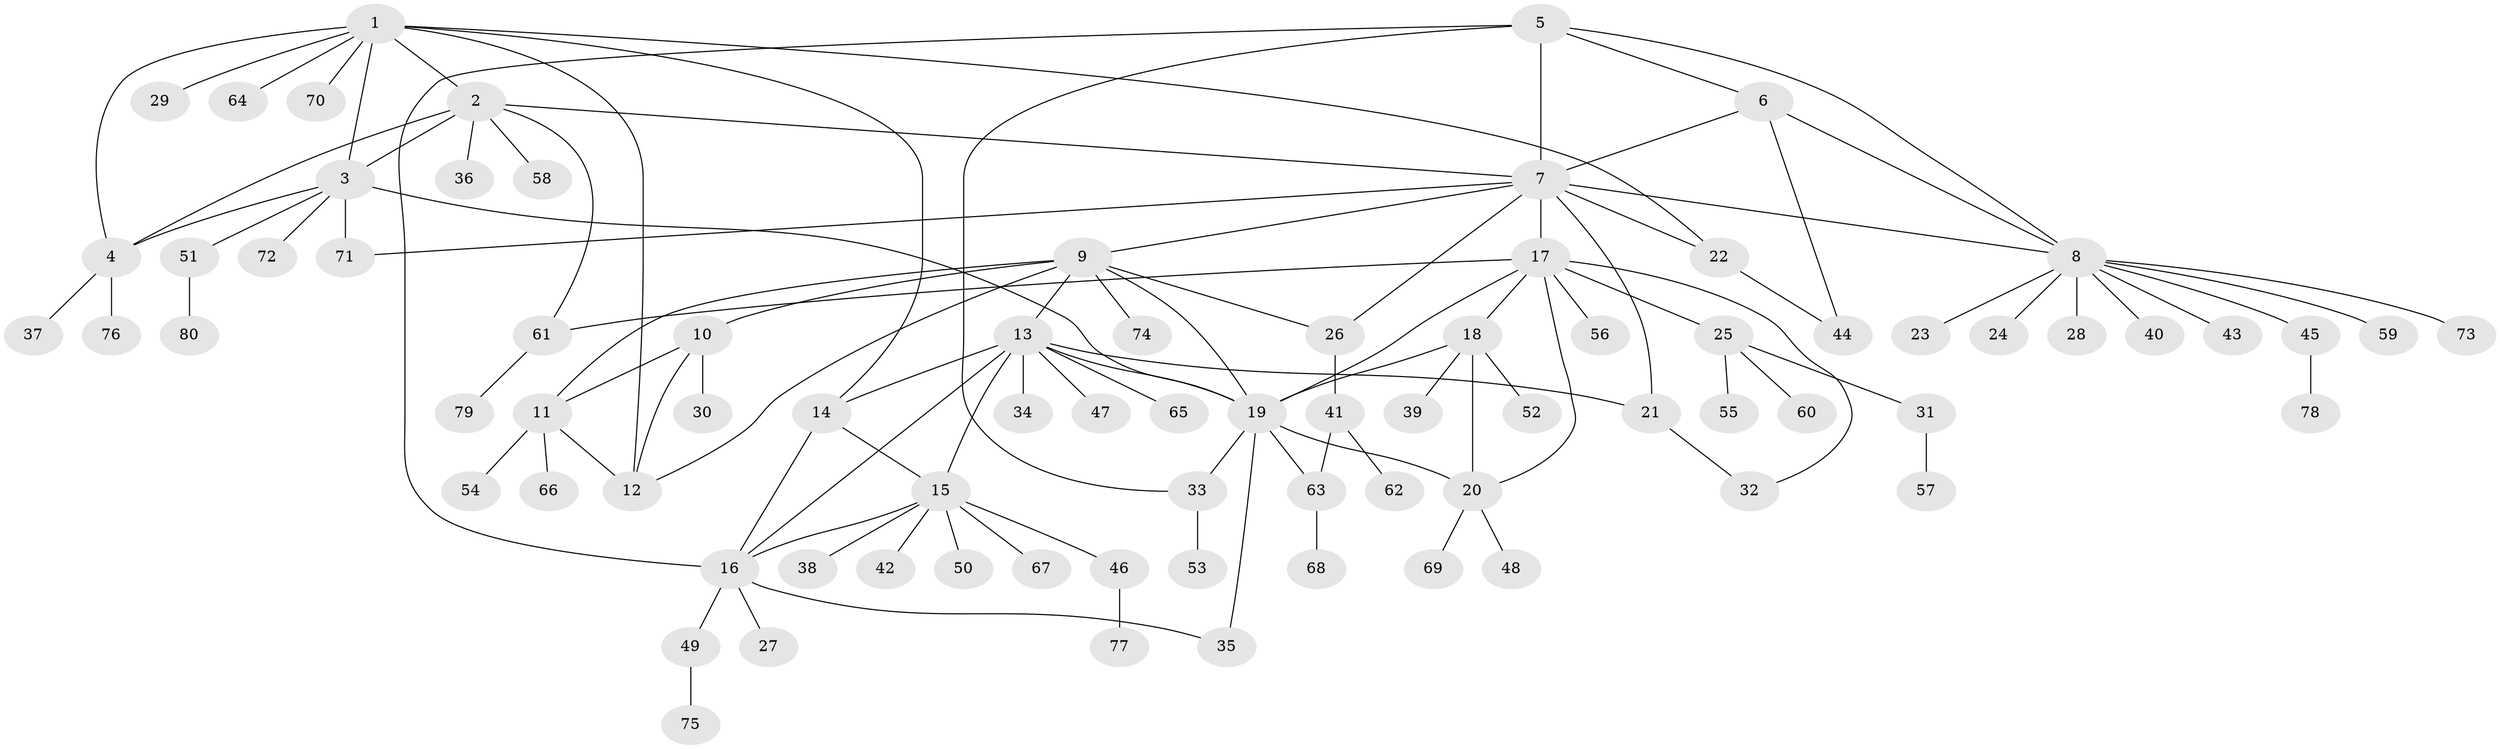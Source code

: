 // Generated by graph-tools (version 1.1) at 2025/55/03/09/25 04:55:28]
// undirected, 80 vertices, 110 edges
graph export_dot {
graph [start="1"]
  node [color=gray90,style=filled];
  1;
  2;
  3;
  4;
  5;
  6;
  7;
  8;
  9;
  10;
  11;
  12;
  13;
  14;
  15;
  16;
  17;
  18;
  19;
  20;
  21;
  22;
  23;
  24;
  25;
  26;
  27;
  28;
  29;
  30;
  31;
  32;
  33;
  34;
  35;
  36;
  37;
  38;
  39;
  40;
  41;
  42;
  43;
  44;
  45;
  46;
  47;
  48;
  49;
  50;
  51;
  52;
  53;
  54;
  55;
  56;
  57;
  58;
  59;
  60;
  61;
  62;
  63;
  64;
  65;
  66;
  67;
  68;
  69;
  70;
  71;
  72;
  73;
  74;
  75;
  76;
  77;
  78;
  79;
  80;
  1 -- 2;
  1 -- 3;
  1 -- 4;
  1 -- 12;
  1 -- 14;
  1 -- 22;
  1 -- 29;
  1 -- 64;
  1 -- 70;
  2 -- 3;
  2 -- 4;
  2 -- 7;
  2 -- 36;
  2 -- 58;
  2 -- 61;
  3 -- 4;
  3 -- 19;
  3 -- 51;
  3 -- 71;
  3 -- 72;
  4 -- 37;
  4 -- 76;
  5 -- 6;
  5 -- 7;
  5 -- 8;
  5 -- 16;
  5 -- 33;
  6 -- 7;
  6 -- 8;
  6 -- 44;
  7 -- 8;
  7 -- 9;
  7 -- 17;
  7 -- 21;
  7 -- 22;
  7 -- 26;
  7 -- 71;
  8 -- 23;
  8 -- 24;
  8 -- 28;
  8 -- 40;
  8 -- 43;
  8 -- 45;
  8 -- 59;
  8 -- 73;
  9 -- 10;
  9 -- 11;
  9 -- 12;
  9 -- 13;
  9 -- 19;
  9 -- 26;
  9 -- 74;
  10 -- 11;
  10 -- 12;
  10 -- 30;
  11 -- 12;
  11 -- 54;
  11 -- 66;
  13 -- 14;
  13 -- 15;
  13 -- 16;
  13 -- 19;
  13 -- 21;
  13 -- 34;
  13 -- 47;
  13 -- 65;
  14 -- 15;
  14 -- 16;
  15 -- 16;
  15 -- 38;
  15 -- 42;
  15 -- 46;
  15 -- 50;
  15 -- 67;
  16 -- 27;
  16 -- 35;
  16 -- 49;
  17 -- 18;
  17 -- 19;
  17 -- 20;
  17 -- 25;
  17 -- 32;
  17 -- 56;
  17 -- 61;
  18 -- 19;
  18 -- 20;
  18 -- 39;
  18 -- 52;
  19 -- 20;
  19 -- 33;
  19 -- 35;
  19 -- 63;
  20 -- 48;
  20 -- 69;
  21 -- 32;
  22 -- 44;
  25 -- 31;
  25 -- 55;
  25 -- 60;
  26 -- 41;
  31 -- 57;
  33 -- 53;
  41 -- 62;
  41 -- 63;
  45 -- 78;
  46 -- 77;
  49 -- 75;
  51 -- 80;
  61 -- 79;
  63 -- 68;
}
